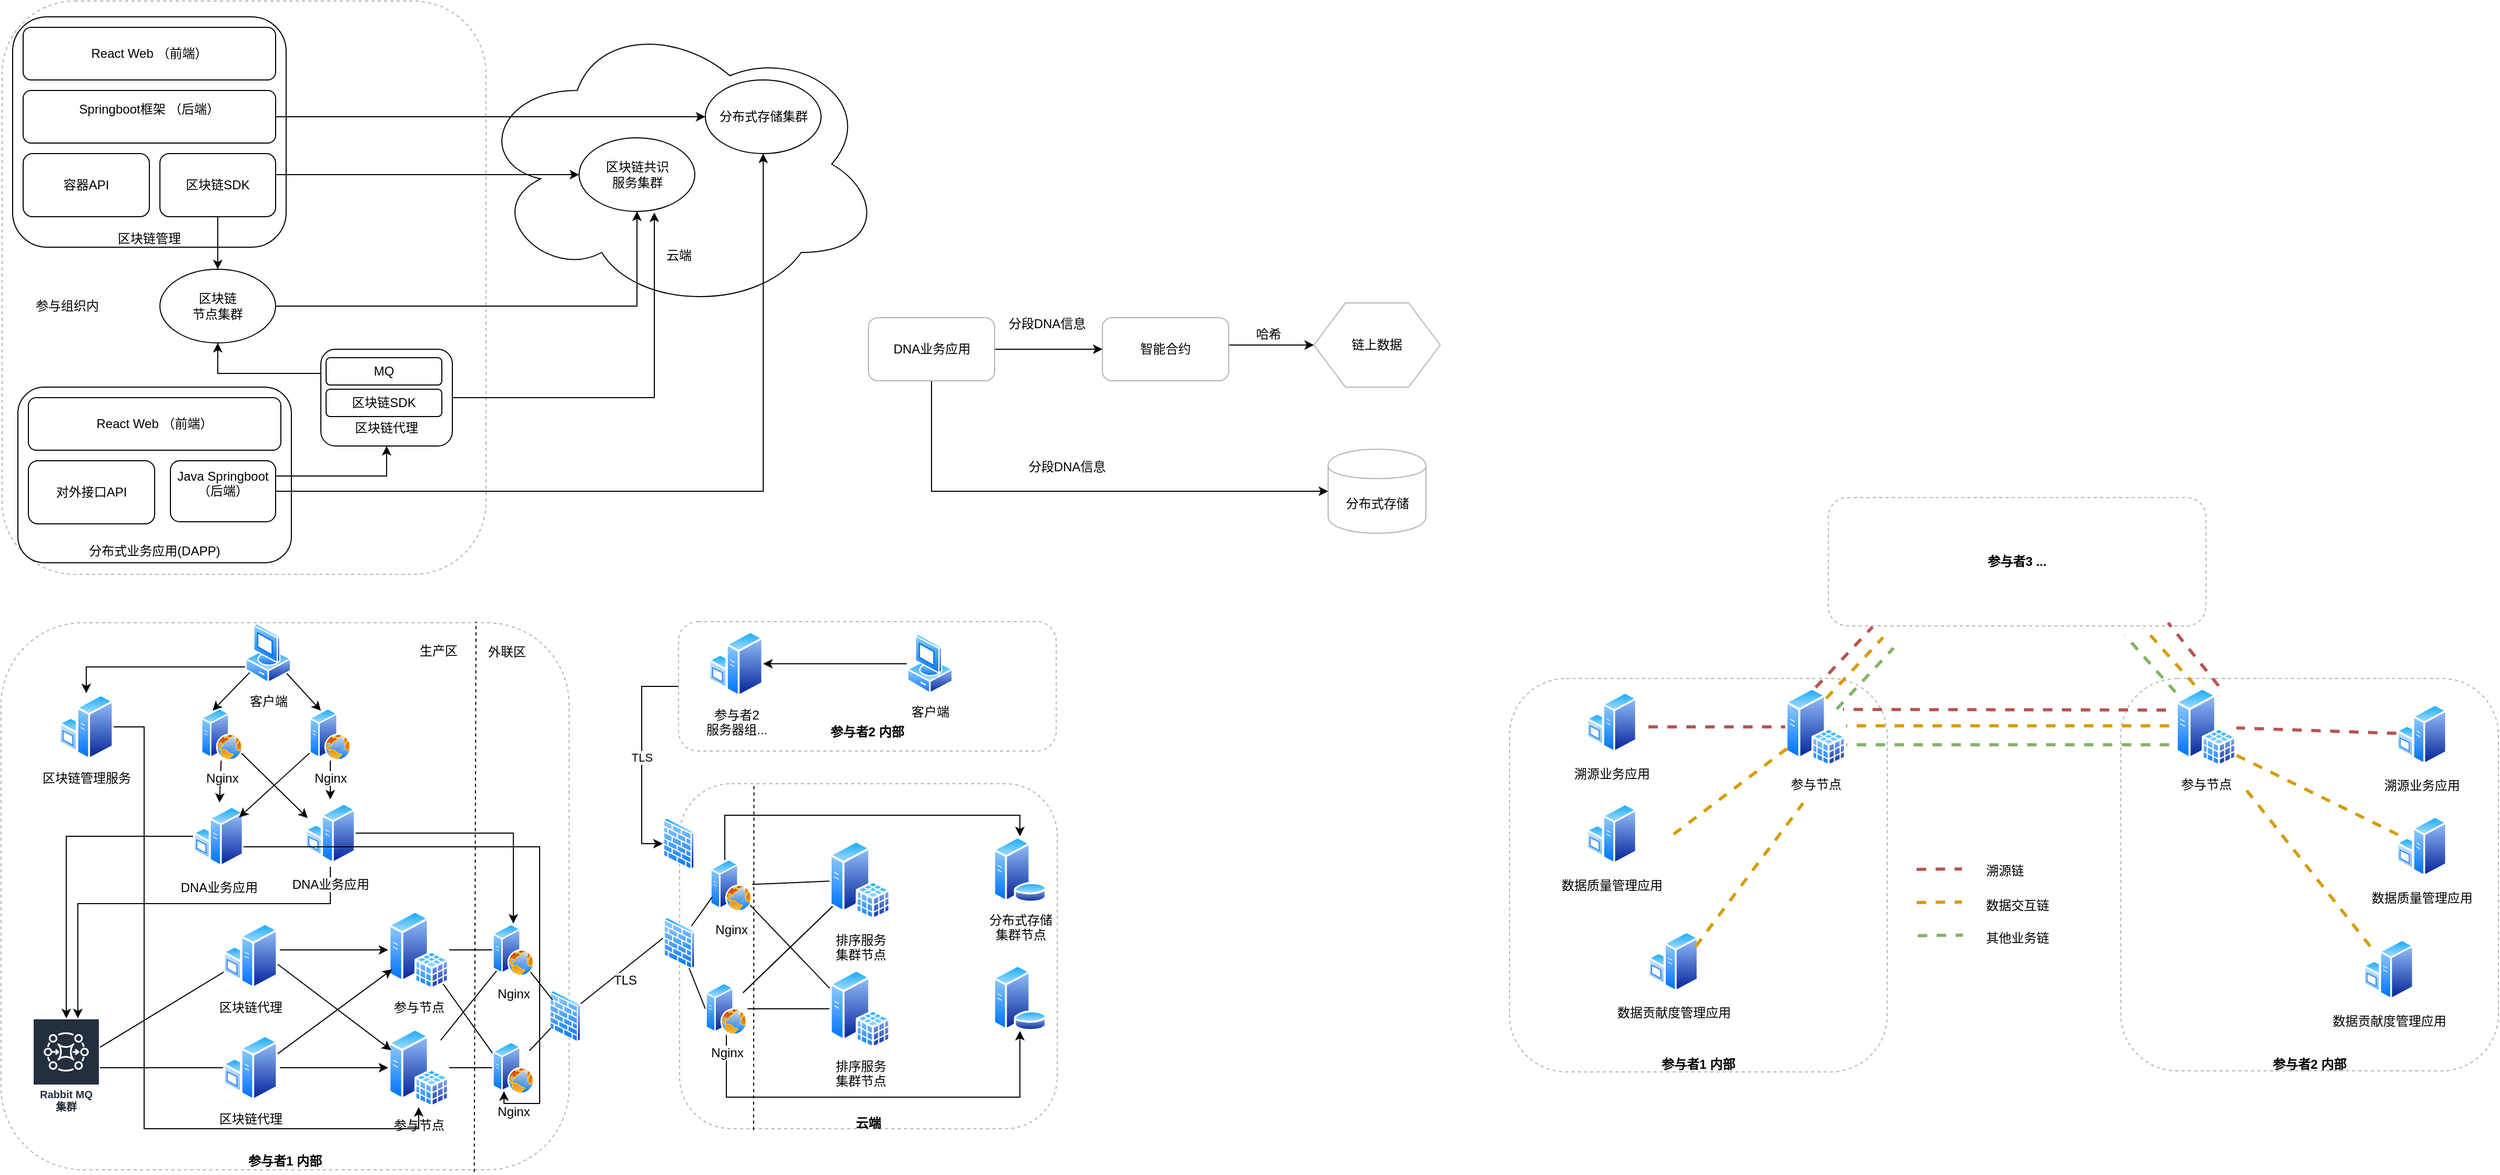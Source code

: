<mxfile version="11.0.4" type="github"><diagram id="Sfp34e5t_xCbPe_YHOon" name="第 1 页"><mxGraphModel dx="1422" dy="927" grid="0" gridSize="10" guides="1" tooltips="1" connect="1" arrows="1" fold="1" page="1" pageScale="1" pageWidth="2527" pageHeight="1169" math="0" shadow="0"><root><mxCell id="0"/><mxCell id="1" parent="0"/><mxCell id="d8icY8f7NS58r-ldGuwi-3" value="&lt;br&gt;&lt;br&gt;&lt;br&gt;&lt;br&gt;&lt;br&gt;&lt;br&gt;&lt;br&gt;&lt;br&gt;&lt;br&gt;&lt;br&gt;&lt;br&gt;&lt;br&gt;&lt;br&gt;&lt;br&gt;&lt;br&gt;&lt;br&gt;&lt;br&gt;&lt;br&gt;&lt;br&gt;&lt;br&gt;&lt;br&gt;&lt;br&gt;&lt;br&gt;&lt;br&gt;&lt;br&gt;参与者1 内部" style="rounded=1;whiteSpace=wrap;html=1;dashed=1;strokeColor=#B3B3B3;fontStyle=1" vertex="1" parent="1"><mxGeometry x="1523" y="683" width="359" height="374" as="geometry"/></mxCell><mxCell id="uNBKC4ovEoWGROtP6K76-49" value="&lt;br&gt;&lt;br&gt;&lt;br&gt;&lt;br&gt;&lt;br&gt;&lt;br&gt;&lt;br&gt;&lt;br&gt;&lt;br&gt;&lt;br&gt;&lt;br&gt;&lt;br&gt;&lt;br&gt;&lt;br&gt;&lt;br&gt;&lt;br&gt;&lt;br&gt;&lt;br&gt;&lt;br&gt;&lt;br&gt;&lt;br&gt;&lt;br&gt;云端&lt;br&gt;" style="rounded=1;whiteSpace=wrap;html=1;strokeColor=#B3B3B3;dashed=1;fontStyle=1" parent="1" vertex="1"><mxGeometry x="734" y="783" width="359" height="328" as="geometry"/></mxCell><mxCell id="uNBKC4ovEoWGROtP6K76-33" value="&lt;br&gt;&lt;br&gt;&lt;br&gt;&lt;br&gt;&lt;br&gt;&lt;br&gt;&lt;br&gt;&lt;br&gt;&lt;br&gt;&lt;br&gt;&lt;br&gt;&lt;br&gt;&lt;br&gt;&lt;br&gt;&lt;br&gt;&lt;br&gt;&lt;br&gt;&lt;br&gt;&lt;br&gt;&lt;br&gt;&lt;br&gt;&lt;br&gt;&lt;br&gt;&lt;br&gt;&lt;br&gt;&lt;br&gt;&lt;br&gt;&lt;br&gt;&lt;br&gt;&lt;br&gt;&lt;br&gt;&lt;br&gt;&lt;br&gt;&lt;br&gt;&lt;br&gt;参与者1 内部" style="rounded=1;whiteSpace=wrap;html=1;strokeColor=#B3B3B3;dashed=1;fontStyle=1" parent="1" vertex="1"><mxGeometry x="89" y="630" width="540" height="520" as="geometry"/></mxCell><mxCell id="uNBKC4ovEoWGROtP6K76-14" value="" style="rounded=1;whiteSpace=wrap;html=1;strokeColor=#B3B3B3;dashed=1;" parent="1" vertex="1"><mxGeometry x="90" y="39" width="460" height="545" as="geometry"/></mxCell><mxCell id="uNBKC4ovEoWGROtP6K76-2" value="&lt;br&gt;&lt;br&gt;&lt;br&gt;&lt;br&gt;&lt;br&gt;&lt;br&gt;&lt;br&gt;&lt;br&gt;&lt;br&gt;&lt;br&gt;&lt;br&gt;&lt;br&gt;&lt;br&gt;&lt;br&gt;区块链管理&lt;br&gt;" style="rounded=1;whiteSpace=wrap;html=1;" parent="1" vertex="1"><mxGeometry x="100" y="54" width="260" height="219" as="geometry"/></mxCell><mxCell id="uNBKC4ovEoWGROtP6K76-1" value="Springboot框架 （后端）&lt;br&gt;&lt;br&gt;" style="rounded=1;whiteSpace=wrap;html=1;" parent="1" vertex="1"><mxGeometry x="110" y="124" width="240" height="50" as="geometry"/></mxCell><mxCell id="uNBKC4ovEoWGROtP6K76-3" value="React Web （前端）" style="rounded=1;whiteSpace=wrap;html=1;" parent="1" vertex="1"><mxGeometry x="110" y="64" width="240" height="50" as="geometry"/></mxCell><mxCell id="uNBKC4ovEoWGROtP6K76-4" value="容器API" style="rounded=1;whiteSpace=wrap;html=1;" parent="1" vertex="1"><mxGeometry x="110" y="184" width="120" height="60" as="geometry"/></mxCell><mxCell id="uNBKC4ovEoWGROtP6K76-9" style="edgeStyle=orthogonalEdgeStyle;rounded=0;orthogonalLoop=1;jettySize=auto;html=1;exitX=0.5;exitY=1;exitDx=0;exitDy=0;entryX=0.5;entryY=0;entryDx=0;entryDy=0;" parent="1" source="uNBKC4ovEoWGROtP6K76-5" target="uNBKC4ovEoWGROtP6K76-7" edge="1"><mxGeometry relative="1" as="geometry"/></mxCell><mxCell id="uNBKC4ovEoWGROtP6K76-5" value="区块链SDK" style="rounded=1;whiteSpace=wrap;html=1;" parent="1" vertex="1"><mxGeometry x="240" y="184" width="110" height="60" as="geometry"/></mxCell><mxCell id="uNBKC4ovEoWGROtP6K76-6" value="&lt;br&gt;&lt;br&gt;&lt;br&gt;&lt;br&gt;&lt;br&gt;&lt;br&gt;&lt;br&gt;&lt;br&gt;&lt;br&gt;&lt;br&gt;&lt;br&gt;&lt;br&gt;云端&lt;br&gt;" style="ellipse;shape=cloud;whiteSpace=wrap;html=1;" parent="1" vertex="1"><mxGeometry x="540" y="54" width="387" height="280" as="geometry"/></mxCell><mxCell id="uNBKC4ovEoWGROtP6K76-10" style="edgeStyle=orthogonalEdgeStyle;rounded=0;orthogonalLoop=1;jettySize=auto;html=1;" parent="1" source="uNBKC4ovEoWGROtP6K76-7" target="uNBKC4ovEoWGROtP6K76-8" edge="1"><mxGeometry relative="1" as="geometry"/></mxCell><mxCell id="uNBKC4ovEoWGROtP6K76-7" value="区块链&lt;br&gt;节点集群" style="ellipse;whiteSpace=wrap;html=1;" parent="1" vertex="1"><mxGeometry x="240" y="294" width="110" height="70" as="geometry"/></mxCell><mxCell id="uNBKC4ovEoWGROtP6K76-8" value="区块链共识&lt;br&gt;服务集群&lt;br&gt;" style="ellipse;whiteSpace=wrap;html=1;" parent="1" vertex="1"><mxGeometry x="638.5" y="169" width="110" height="70" as="geometry"/></mxCell><mxCell id="uNBKC4ovEoWGROtP6K76-11" style="edgeStyle=orthogonalEdgeStyle;rounded=0;orthogonalLoop=1;jettySize=auto;html=1;exitX=1;exitY=0.5;exitDx=0;exitDy=0;entryX=0;entryY=0.5;entryDx=0;entryDy=0;" parent="1" source="uNBKC4ovEoWGROtP6K76-5" target="uNBKC4ovEoWGROtP6K76-8" edge="1"><mxGeometry relative="1" as="geometry"><Array as="points"><mxPoint x="350" y="204"/></Array></mxGeometry></mxCell><mxCell id="uNBKC4ovEoWGROtP6K76-12" value="分布式存储集群&lt;br&gt;" style="ellipse;whiteSpace=wrap;html=1;" parent="1" vertex="1"><mxGeometry x="758.5" y="114" width="110" height="70" as="geometry"/></mxCell><mxCell id="uNBKC4ovEoWGROtP6K76-13" style="edgeStyle=orthogonalEdgeStyle;rounded=0;orthogonalLoop=1;jettySize=auto;html=1;exitX=1;exitY=0.5;exitDx=0;exitDy=0;" parent="1" source="uNBKC4ovEoWGROtP6K76-1" target="uNBKC4ovEoWGROtP6K76-12" edge="1"><mxGeometry relative="1" as="geometry"><Array as="points"><mxPoint x="590" y="149"/><mxPoint x="590" y="149"/></Array></mxGeometry></mxCell><mxCell id="uNBKC4ovEoWGROtP6K76-15" value="参与组织内" style="text;html=1;resizable=0;points=[];autosize=1;align=left;verticalAlign=top;spacingTop=-4;" parent="1" vertex="1"><mxGeometry x="120" y="319" width="80" height="20" as="geometry"/></mxCell><mxCell id="uNBKC4ovEoWGROtP6K76-16" value="&lt;br&gt;&lt;br&gt;&lt;br&gt;&lt;br&gt;&lt;br&gt;&lt;br&gt;&lt;br&gt;&lt;br&gt;&lt;br&gt;&lt;br&gt;分布式业务应用(DAPP)&lt;br&gt;" style="rounded=1;whiteSpace=wrap;html=1;" parent="1" vertex="1"><mxGeometry x="105" y="406" width="260" height="167" as="geometry"/></mxCell><mxCell id="uNBKC4ovEoWGROtP6K76-21" style="edgeStyle=orthogonalEdgeStyle;rounded=0;orthogonalLoop=1;jettySize=auto;html=1;exitX=1;exitY=0.5;exitDx=0;exitDy=0;" parent="1" source="uNBKC4ovEoWGROtP6K76-17" target="uNBKC4ovEoWGROtP6K76-12" edge="1"><mxGeometry relative="1" as="geometry"/></mxCell><mxCell id="uNBKC4ovEoWGROtP6K76-25" style="edgeStyle=orthogonalEdgeStyle;rounded=0;orthogonalLoop=1;jettySize=auto;html=1;exitX=1;exitY=0.25;exitDx=0;exitDy=0;entryX=0.5;entryY=1;entryDx=0;entryDy=0;" parent="1" source="uNBKC4ovEoWGROtP6K76-17" target="uNBKC4ovEoWGROtP6K76-24" edge="1"><mxGeometry relative="1" as="geometry"/></mxCell><mxCell id="uNBKC4ovEoWGROtP6K76-17" value="Java Springboot （后端）&lt;br&gt;&lt;br&gt;" style="rounded=1;whiteSpace=wrap;html=1;" parent="1" vertex="1"><mxGeometry x="250" y="476" width="100" height="58" as="geometry"/></mxCell><mxCell id="uNBKC4ovEoWGROtP6K76-18" value="React Web （前端）" style="rounded=1;whiteSpace=wrap;html=1;" parent="1" vertex="1"><mxGeometry x="115" y="416" width="240" height="50" as="geometry"/></mxCell><mxCell id="uNBKC4ovEoWGROtP6K76-19" value="对外接口API" style="rounded=1;whiteSpace=wrap;html=1;" parent="1" vertex="1"><mxGeometry x="115" y="476" width="120" height="60" as="geometry"/></mxCell><mxCell id="uNBKC4ovEoWGROtP6K76-26" style="edgeStyle=orthogonalEdgeStyle;rounded=0;orthogonalLoop=1;jettySize=auto;html=1;exitX=0;exitY=0.25;exitDx=0;exitDy=0;entryX=0.5;entryY=1;entryDx=0;entryDy=0;" parent="1" source="uNBKC4ovEoWGROtP6K76-24" target="uNBKC4ovEoWGROtP6K76-7" edge="1"><mxGeometry relative="1" as="geometry"/></mxCell><mxCell id="uNBKC4ovEoWGROtP6K76-27" style="edgeStyle=orthogonalEdgeStyle;rounded=0;orthogonalLoop=1;jettySize=auto;html=1;exitX=1;exitY=0.5;exitDx=0;exitDy=0;entryX=0.65;entryY=1.014;entryDx=0;entryDy=0;entryPerimeter=0;" parent="1" source="uNBKC4ovEoWGROtP6K76-24" target="uNBKC4ovEoWGROtP6K76-8" edge="1"><mxGeometry relative="1" as="geometry"/></mxCell><mxCell id="uNBKC4ovEoWGROtP6K76-24" value="&lt;br&gt;&lt;br&gt;&lt;br&gt;&lt;br&gt;区块链代理&lt;br&gt;" style="rounded=1;whiteSpace=wrap;html=1;" parent="1" vertex="1"><mxGeometry x="393" y="370" width="125" height="92" as="geometry"/></mxCell><mxCell id="uNBKC4ovEoWGROtP6K76-20" value="区块链SDK" style="rounded=1;whiteSpace=wrap;html=1;" parent="1" vertex="1"><mxGeometry x="398" y="408" width="110" height="26" as="geometry"/></mxCell><mxCell id="uNBKC4ovEoWGROtP6K76-23" value="MQ" style="rounded=1;whiteSpace=wrap;html=1;" parent="1" vertex="1"><mxGeometry x="398" y="378" width="110" height="26" as="geometry"/></mxCell><mxCell id="uNBKC4ovEoWGROtP6K76-82" style="edgeStyle=none;rounded=0;orthogonalLoop=1;jettySize=auto;html=1;entryX=0;entryY=0.5;entryDx=0;entryDy=0;endArrow=none;endFill=0;" parent="1" source="uNBKC4ovEoWGROtP6K76-28" target="uNBKC4ovEoWGROtP6K76-77" edge="1"><mxGeometry relative="1" as="geometry"/></mxCell><mxCell id="uNBKC4ovEoWGROtP6K76-84" style="edgeStyle=none;rounded=0;orthogonalLoop=1;jettySize=auto;html=1;endArrow=none;endFill=0;" parent="1" source="uNBKC4ovEoWGROtP6K76-28" target="uNBKC4ovEoWGROtP6K76-76" edge="1"><mxGeometry relative="1" as="geometry"/></mxCell><mxCell id="uNBKC4ovEoWGROtP6K76-28" value="参与节点" style="aspect=fixed;perimeter=ellipsePerimeter;html=1;align=center;shadow=0;dashed=0;spacingTop=3;image;image=img/lib/active_directory/sql_server.svg;strokeColor=#B3B3B3;" parent="1" vertex="1"><mxGeometry x="457" y="1015.5" width="58" height="75" as="geometry"/></mxCell><mxCell id="uNBKC4ovEoWGROtP6K76-34" style="edgeStyle=orthogonalEdgeStyle;rounded=0;orthogonalLoop=1;jettySize=auto;html=1;" parent="1" source="uNBKC4ovEoWGROtP6K76-29" target="uNBKC4ovEoWGROtP6K76-32" edge="1"><mxGeometry relative="1" as="geometry"><Array as="points"><mxPoint x="402" y="897"/><mxPoint x="162" y="897"/></Array></mxGeometry></mxCell><mxCell id="uNBKC4ovEoWGROtP6K76-95" style="edgeStyle=orthogonalEdgeStyle;rounded=0;orthogonalLoop=1;jettySize=auto;html=1;endArrow=classic;endFill=1;" parent="1" source="uNBKC4ovEoWGROtP6K76-29" target="uNBKC4ovEoWGROtP6K76-76" edge="1"><mxGeometry relative="1" as="geometry"/></mxCell><mxCell id="uNBKC4ovEoWGROtP6K76-29" value="DNA业务应用" style="aspect=fixed;perimeter=ellipsePerimeter;html=1;align=center;shadow=0;dashed=0;spacingTop=3;image;image=img/lib/active_directory/windows_server.svg;strokeColor=#B3B3B3;" parent="1" vertex="1"><mxGeometry x="378" y="798" width="48" height="64" as="geometry"/></mxCell><mxCell id="uNBKC4ovEoWGROtP6K76-30" value="分布式存储&lt;br&gt;集群节点" style="aspect=fixed;perimeter=ellipsePerimeter;html=1;align=center;shadow=0;dashed=0;spacingTop=3;image;image=img/lib/active_directory/database_server.svg;strokeColor=#B3B3B3;" parent="1" vertex="1"><mxGeometry x="1031.5" y="833" width="52" height="63" as="geometry"/></mxCell><mxCell id="uNBKC4ovEoWGROtP6K76-45" style="edgeStyle=none;rounded=0;orthogonalLoop=1;jettySize=auto;html=1;entryX=0;entryY=0.25;entryDx=0;entryDy=0;" parent="1" target="uNBKC4ovEoWGROtP6K76-28" edge="1"><mxGeometry relative="1" as="geometry"><mxPoint x="351.078" y="954.012" as="sourcePoint"/></mxGeometry></mxCell><mxCell id="uNBKC4ovEoWGROtP6K76-46" style="edgeStyle=none;rounded=0;orthogonalLoop=1;jettySize=auto;html=1;" parent="1" target="uNBKC4ovEoWGROtP6K76-36" edge="1"><mxGeometry relative="1" as="geometry"><mxPoint x="354" y="941" as="sourcePoint"/></mxGeometry></mxCell><mxCell id="uNBKC4ovEoWGROtP6K76-66" style="rounded=0;orthogonalLoop=1;jettySize=auto;html=1;entryX=0;entryY=0.75;entryDx=0;entryDy=0;endArrow=none;endFill=0;" parent="1" source="uNBKC4ovEoWGROtP6K76-32" target="uNBKC4ovEoWGROtP6K76-35" edge="1"><mxGeometry relative="1" as="geometry"/></mxCell><mxCell id="uNBKC4ovEoWGROtP6K76-32" value="Rabbit MQ&lt;br&gt;集群&lt;br&gt;" style="outlineConnect=0;fontColor=#232F3E;gradientColor=none;strokeColor=#ffffff;fillColor=#232F3E;dashed=0;verticalLabelPosition=middle;verticalAlign=bottom;align=center;html=1;whiteSpace=wrap;fontSize=10;fontStyle=1;spacing=3;shape=mxgraph.aws4.productIcon;prIcon=mxgraph.aws4.mq;" parent="1" vertex="1"><mxGeometry x="119" y="1006" width="64" height="94" as="geometry"/></mxCell><mxCell id="uNBKC4ovEoWGROtP6K76-35" value="区块链代理" style="aspect=fixed;perimeter=ellipsePerimeter;html=1;align=center;shadow=0;dashed=0;spacingTop=3;image;image=img/lib/active_directory/windows_server.svg;strokeColor=#B3B3B3;" parent="1" vertex="1"><mxGeometry x="300" y="914.5" width="52" height="64" as="geometry"/></mxCell><mxCell id="uNBKC4ovEoWGROtP6K76-83" style="edgeStyle=none;rounded=0;orthogonalLoop=1;jettySize=auto;html=1;endArrow=none;endFill=0;entryX=0;entryY=0.25;entryDx=0;entryDy=0;" parent="1" source="uNBKC4ovEoWGROtP6K76-36" target="uNBKC4ovEoWGROtP6K76-77" edge="1"><mxGeometry relative="1" as="geometry"><mxPoint x="560" y="995" as="targetPoint"/></mxGeometry></mxCell><mxCell id="uNBKC4ovEoWGROtP6K76-36" value="参与节点" style="aspect=fixed;perimeter=ellipsePerimeter;html=1;align=center;shadow=0;dashed=0;spacingTop=3;image;image=img/lib/active_directory/sql_server.svg;strokeColor=#B3B3B3;" parent="1" vertex="1"><mxGeometry x="457" y="903.5" width="58" height="75" as="geometry"/></mxCell><mxCell id="uNBKC4ovEoWGROtP6K76-47" style="edgeStyle=none;rounded=0;orthogonalLoop=1;jettySize=auto;html=1;" parent="1" target="uNBKC4ovEoWGROtP6K76-36" edge="1"><mxGeometry relative="1" as="geometry"><mxPoint x="351.222" y="1040.289" as="sourcePoint"/></mxGeometry></mxCell><mxCell id="uNBKC4ovEoWGROtP6K76-48" style="edgeStyle=none;rounded=0;orthogonalLoop=1;jettySize=auto;html=1;" parent="1" target="uNBKC4ovEoWGROtP6K76-28" edge="1"><mxGeometry relative="1" as="geometry"><mxPoint x="354" y="1053" as="sourcePoint"/></mxGeometry></mxCell><mxCell id="uNBKC4ovEoWGROtP6K76-52" style="edgeStyle=orthogonalEdgeStyle;rounded=0;orthogonalLoop=1;jettySize=auto;html=1;" parent="1" source="uNBKC4ovEoWGROtP6K76-50" target="uNBKC4ovEoWGROtP6K76-32" edge="1"><mxGeometry relative="1" as="geometry"><Array as="points"><mxPoint x="151" y="833"/></Array></mxGeometry></mxCell><mxCell id="uNBKC4ovEoWGROtP6K76-96" style="edgeStyle=orthogonalEdgeStyle;rounded=0;orthogonalLoop=1;jettySize=auto;html=1;endArrow=classic;endFill=1;entryX=0.25;entryY=1;entryDx=0;entryDy=0;" parent="1" source="uNBKC4ovEoWGROtP6K76-50" target="uNBKC4ovEoWGROtP6K76-77" edge="1"><mxGeometry relative="1" as="geometry"><Array as="points"><mxPoint x="601" y="843"/><mxPoint x="601" y="1087"/><mxPoint x="567" y="1087"/></Array></mxGeometry></mxCell><mxCell id="uNBKC4ovEoWGROtP6K76-50" value="DNA业务应用" style="aspect=fixed;perimeter=ellipsePerimeter;html=1;align=center;shadow=0;dashed=0;spacingTop=3;image;image=img/lib/active_directory/windows_server.svg;strokeColor=#B3B3B3;" parent="1" vertex="1"><mxGeometry x="271.5" y="801" width="48" height="64" as="geometry"/></mxCell><mxCell id="uNBKC4ovEoWGROtP6K76-56" style="edgeStyle=none;rounded=0;orthogonalLoop=1;jettySize=auto;html=1;entryX=0.25;entryY=0;entryDx=0;entryDy=0;" parent="1" source="uNBKC4ovEoWGROtP6K76-53" target="uNBKC4ovEoWGROtP6K76-54" edge="1"><mxGeometry relative="1" as="geometry"/></mxCell><mxCell id="uNBKC4ovEoWGROtP6K76-57" style="edgeStyle=none;rounded=0;orthogonalLoop=1;jettySize=auto;html=1;entryX=0.25;entryY=0;entryDx=0;entryDy=0;" parent="1" source="uNBKC4ovEoWGROtP6K76-53" target="uNBKC4ovEoWGROtP6K76-55" edge="1"><mxGeometry relative="1" as="geometry"/></mxCell><mxCell id="uNBKC4ovEoWGROtP6K76-110" style="edgeStyle=orthogonalEdgeStyle;rounded=0;orthogonalLoop=1;jettySize=auto;html=1;exitX=0;exitY=0.75;exitDx=0;exitDy=0;endArrow=classic;endFill=1;" parent="1" source="uNBKC4ovEoWGROtP6K76-53" target="uNBKC4ovEoWGROtP6K76-109" edge="1"><mxGeometry relative="1" as="geometry"/></mxCell><mxCell id="uNBKC4ovEoWGROtP6K76-53" value="客户端" style="aspect=fixed;perimeter=ellipsePerimeter;html=1;align=center;shadow=0;dashed=0;spacingTop=3;image;image=img/lib/active_directory/vista_client.svg;strokeColor=#B3B3B3;" parent="1" vertex="1"><mxGeometry x="321" y="630" width="44" height="58" as="geometry"/></mxCell><mxCell id="uNBKC4ovEoWGROtP6K76-58" style="edgeStyle=none;rounded=0;orthogonalLoop=1;jettySize=auto;html=1;entryX=0;entryY=0.25;entryDx=0;entryDy=0;" parent="1" source="uNBKC4ovEoWGROtP6K76-54" target="uNBKC4ovEoWGROtP6K76-29" edge="1"><mxGeometry relative="1" as="geometry"/></mxCell><mxCell id="uNBKC4ovEoWGROtP6K76-60" style="edgeStyle=none;rounded=0;orthogonalLoop=1;jettySize=auto;html=1;" parent="1" source="uNBKC4ovEoWGROtP6K76-54" target="uNBKC4ovEoWGROtP6K76-50" edge="1"><mxGeometry relative="1" as="geometry"/></mxCell><mxCell id="uNBKC4ovEoWGROtP6K76-54" value="Nginx" style="aspect=fixed;perimeter=ellipsePerimeter;html=1;align=center;shadow=0;dashed=0;spacingTop=3;image;image=img/lib/active_directory/web_server.svg;strokeColor=#B3B3B3;" parent="1" vertex="1"><mxGeometry x="279" y="711" width="40" height="50" as="geometry"/></mxCell><mxCell id="uNBKC4ovEoWGROtP6K76-59" style="edgeStyle=none;rounded=0;orthogonalLoop=1;jettySize=auto;html=1;" parent="1" source="uNBKC4ovEoWGROtP6K76-55" target="uNBKC4ovEoWGROtP6K76-50" edge="1"><mxGeometry relative="1" as="geometry"/></mxCell><mxCell id="uNBKC4ovEoWGROtP6K76-61" style="edgeStyle=none;rounded=0;orthogonalLoop=1;jettySize=auto;html=1;" parent="1" source="uNBKC4ovEoWGROtP6K76-55" target="uNBKC4ovEoWGROtP6K76-29" edge="1"><mxGeometry relative="1" as="geometry"/></mxCell><mxCell id="uNBKC4ovEoWGROtP6K76-55" value="Nginx" style="aspect=fixed;perimeter=ellipsePerimeter;html=1;align=center;shadow=0;dashed=0;spacingTop=3;image;image=img/lib/active_directory/web_server.svg;strokeColor=#B3B3B3;" parent="1" vertex="1"><mxGeometry x="382" y="711" width="40" height="50" as="geometry"/></mxCell><mxCell id="uNBKC4ovEoWGROtP6K76-65" style="edgeStyle=none;rounded=0;orthogonalLoop=1;jettySize=auto;html=1;endArrow=none;endFill=0;" parent="1" source="uNBKC4ovEoWGROtP6K76-62" target="uNBKC4ovEoWGROtP6K76-32" edge="1"><mxGeometry relative="1" as="geometry"/></mxCell><mxCell id="uNBKC4ovEoWGROtP6K76-62" value="区块链代理" style="aspect=fixed;perimeter=ellipsePerimeter;html=1;align=center;shadow=0;dashed=0;spacingTop=3;image;image=img/lib/active_directory/windows_server.svg;strokeColor=#B3B3B3;" parent="1" vertex="1"><mxGeometry x="300" y="1021" width="52" height="64" as="geometry"/></mxCell><mxCell id="uNBKC4ovEoWGROtP6K76-87" style="edgeStyle=none;rounded=0;orthogonalLoop=1;jettySize=auto;html=1;endArrow=none;endFill=0;" parent="1" source="uNBKC4ovEoWGROtP6K76-67" target="uNBKC4ovEoWGROtP6K76-85" edge="1"><mxGeometry relative="1" as="geometry"/></mxCell><mxCell id="uNBKC4ovEoWGROtP6K76-88" style="edgeStyle=none;rounded=0;orthogonalLoop=1;jettySize=auto;html=1;entryX=0;entryY=0.25;entryDx=0;entryDy=0;endArrow=none;endFill=0;" parent="1" source="uNBKC4ovEoWGROtP6K76-67" target="uNBKC4ovEoWGROtP6K76-86" edge="1"><mxGeometry relative="1" as="geometry"/></mxCell><mxCell id="uNBKC4ovEoWGROtP6K76-93" style="edgeStyle=orthogonalEdgeStyle;rounded=0;orthogonalLoop=1;jettySize=auto;html=1;entryX=0.5;entryY=0;entryDx=0;entryDy=0;endArrow=classic;endFill=1;" parent="1" source="uNBKC4ovEoWGROtP6K76-67" target="uNBKC4ovEoWGROtP6K76-30" edge="1"><mxGeometry relative="1" as="geometry"><Array as="points"><mxPoint x="777" y="813"/><mxPoint x="1058" y="813"/></Array></mxGeometry></mxCell><mxCell id="uNBKC4ovEoWGROtP6K76-67" value="Nginx" style="aspect=fixed;perimeter=ellipsePerimeter;html=1;align=center;shadow=0;dashed=0;spacingTop=3;image;image=img/lib/active_directory/web_server.svg;strokeColor=#B3B3B3;" parent="1" vertex="1"><mxGeometry x="763" y="854.5" width="40" height="50" as="geometry"/></mxCell><mxCell id="uNBKC4ovEoWGROtP6K76-89" style="edgeStyle=none;rounded=0;orthogonalLoop=1;jettySize=auto;html=1;endArrow=none;endFill=0;" parent="1" source="uNBKC4ovEoWGROtP6K76-68" target="uNBKC4ovEoWGROtP6K76-85" edge="1"><mxGeometry relative="1" as="geometry"/></mxCell><mxCell id="uNBKC4ovEoWGROtP6K76-90" style="edgeStyle=none;rounded=0;orthogonalLoop=1;jettySize=auto;html=1;endArrow=none;endFill=0;" parent="1" source="uNBKC4ovEoWGROtP6K76-68" target="uNBKC4ovEoWGROtP6K76-85" edge="1"><mxGeometry relative="1" as="geometry"/></mxCell><mxCell id="uNBKC4ovEoWGROtP6K76-91" style="edgeStyle=none;rounded=0;orthogonalLoop=1;jettySize=auto;html=1;endArrow=none;endFill=0;" parent="1" source="uNBKC4ovEoWGROtP6K76-68" target="uNBKC4ovEoWGROtP6K76-86" edge="1"><mxGeometry relative="1" as="geometry"/></mxCell><mxCell id="uNBKC4ovEoWGROtP6K76-94" style="edgeStyle=orthogonalEdgeStyle;rounded=0;orthogonalLoop=1;jettySize=auto;html=1;entryX=0.5;entryY=1;entryDx=0;entryDy=0;endArrow=classic;endFill=1;exitX=0.5;exitY=1;exitDx=0;exitDy=0;" parent="1" source="uNBKC4ovEoWGROtP6K76-68" target="uNBKC4ovEoWGROtP6K76-92" edge="1"><mxGeometry relative="1" as="geometry"><Array as="points"><mxPoint x="779" y="1081"/><mxPoint x="1058" y="1081"/></Array></mxGeometry></mxCell><mxCell id="uNBKC4ovEoWGROtP6K76-68" value="Nginx" style="aspect=fixed;perimeter=ellipsePerimeter;html=1;align=center;shadow=0;dashed=0;spacingTop=3;image;image=img/lib/active_directory/web_server.svg;strokeColor=#B3B3B3;" parent="1" vertex="1"><mxGeometry x="758.5" y="972" width="40" height="50" as="geometry"/></mxCell><mxCell id="uNBKC4ovEoWGROtP6K76-69" value="" style="endArrow=none;dashed=1;html=1;entryX=0.197;entryY=0.007;entryDx=0;entryDy=0;entryPerimeter=0;exitX=0.196;exitY=1.004;exitDx=0;exitDy=0;exitPerimeter=0;" parent="1" source="uNBKC4ovEoWGROtP6K76-49" target="uNBKC4ovEoWGROtP6K76-49" edge="1"><mxGeometry width="50" height="50" relative="1" as="geometry"><mxPoint x="840" y="768" as="sourcePoint"/><mxPoint x="890" y="718" as="targetPoint"/></mxGeometry></mxCell><mxCell id="uNBKC4ovEoWGROtP6K76-73" style="edgeStyle=none;rounded=0;orthogonalLoop=1;jettySize=auto;html=1;endArrow=none;endFill=0;" parent="1" source="uNBKC4ovEoWGROtP6K76-71" edge="1"><mxGeometry relative="1" as="geometry"><mxPoint x="718" y="930" as="targetPoint"/></mxGeometry></mxCell><mxCell id="uNBKC4ovEoWGROtP6K76-78" value="TLS" style="text;html=1;resizable=0;points=[];align=center;verticalAlign=middle;labelBackgroundColor=#ffffff;" parent="uNBKC4ovEoWGROtP6K76-73" vertex="1" connectable="0"><mxGeometry x="0.252" y="-3" relative="1" as="geometry"><mxPoint x="-9" y="13.5" as="offset"/></mxGeometry></mxCell><mxCell id="uNBKC4ovEoWGROtP6K76-71" value="" style="aspect=fixed;perimeter=ellipsePerimeter;html=1;align=center;shadow=0;dashed=0;spacingTop=3;image;image=img/lib/active_directory/firewall.svg;strokeColor=#B3B3B3;" parent="1" vertex="1"><mxGeometry x="610" y="979" width="30.5" height="50" as="geometry"/></mxCell><mxCell id="uNBKC4ovEoWGROtP6K76-74" style="edgeStyle=none;rounded=0;orthogonalLoop=1;jettySize=auto;html=1;entryX=0;entryY=0.75;entryDx=0;entryDy=0;endArrow=none;endFill=0;" parent="1" source="uNBKC4ovEoWGROtP6K76-72" target="uNBKC4ovEoWGROtP6K76-67" edge="1"><mxGeometry relative="1" as="geometry"/></mxCell><mxCell id="uNBKC4ovEoWGROtP6K76-75" style="edgeStyle=none;rounded=0;orthogonalLoop=1;jettySize=auto;html=1;entryX=0;entryY=0.5;entryDx=0;entryDy=0;endArrow=none;endFill=0;" parent="1" source="uNBKC4ovEoWGROtP6K76-72" target="uNBKC4ovEoWGROtP6K76-68" edge="1"><mxGeometry relative="1" as="geometry"/></mxCell><mxCell id="uNBKC4ovEoWGROtP6K76-72" value="" style="aspect=fixed;perimeter=ellipsePerimeter;html=1;align=center;shadow=0;dashed=0;spacingTop=3;image;image=img/lib/active_directory/firewall.svg;strokeColor=#B3B3B3;" parent="1" vertex="1"><mxGeometry x="718.5" y="909.5" width="30.5" height="50" as="geometry"/></mxCell><mxCell id="uNBKC4ovEoWGROtP6K76-79" style="edgeStyle=none;rounded=0;orthogonalLoop=1;jettySize=auto;html=1;endArrow=none;endFill=0;" parent="1" source="uNBKC4ovEoWGROtP6K76-76" target="uNBKC4ovEoWGROtP6K76-71" edge="1"><mxGeometry relative="1" as="geometry"/></mxCell><mxCell id="uNBKC4ovEoWGROtP6K76-81" style="edgeStyle=none;rounded=0;orthogonalLoop=1;jettySize=auto;html=1;endArrow=none;endFill=0;" parent="1" source="uNBKC4ovEoWGROtP6K76-76" target="uNBKC4ovEoWGROtP6K76-36" edge="1"><mxGeometry relative="1" as="geometry"/></mxCell><mxCell id="uNBKC4ovEoWGROtP6K76-76" value="Nginx" style="aspect=fixed;perimeter=ellipsePerimeter;html=1;align=center;shadow=0;dashed=0;spacingTop=3;image;image=img/lib/active_directory/web_server.svg;strokeColor=#B3B3B3;" parent="1" vertex="1"><mxGeometry x="556" y="916" width="40" height="50" as="geometry"/></mxCell><mxCell id="uNBKC4ovEoWGROtP6K76-80" style="edgeStyle=none;rounded=0;orthogonalLoop=1;jettySize=auto;html=1;entryX=0;entryY=0.75;entryDx=0;entryDy=0;endArrow=none;endFill=0;" parent="1" source="uNBKC4ovEoWGROtP6K76-77" target="uNBKC4ovEoWGROtP6K76-71" edge="1"><mxGeometry relative="1" as="geometry"/></mxCell><mxCell id="uNBKC4ovEoWGROtP6K76-77" value="Nginx" style="aspect=fixed;perimeter=ellipsePerimeter;html=1;align=center;shadow=0;dashed=0;spacingTop=3;image;image=img/lib/active_directory/web_server.svg;strokeColor=#B3B3B3;" parent="1" vertex="1"><mxGeometry x="556" y="1028" width="40" height="50" as="geometry"/></mxCell><mxCell id="uNBKC4ovEoWGROtP6K76-85" value="排序服务&lt;br&gt;集群节点" style="aspect=fixed;perimeter=ellipsePerimeter;html=1;align=center;shadow=0;dashed=0;spacingTop=3;image;image=img/lib/active_directory/sql_server.svg;strokeColor=#B3B3B3;" parent="1" vertex="1"><mxGeometry x="876.5" y="834.5" width="58" height="80" as="geometry"/></mxCell><mxCell id="uNBKC4ovEoWGROtP6K76-86" value="排序服务&lt;br&gt;集群节点" style="aspect=fixed;perimeter=ellipsePerimeter;html=1;align=center;shadow=0;dashed=0;spacingTop=3;image;image=img/lib/active_directory/sql_server.svg;strokeColor=#B3B3B3;" parent="1" vertex="1"><mxGeometry x="876.5" y="959.5" width="58" height="75" as="geometry"/></mxCell><mxCell id="uNBKC4ovEoWGROtP6K76-92" value="" style="aspect=fixed;perimeter=ellipsePerimeter;html=1;align=center;shadow=0;dashed=0;spacingTop=3;image;image=img/lib/active_directory/database_server.svg;strokeColor=#B3B3B3;" parent="1" vertex="1"><mxGeometry x="1031.5" y="955" width="52" height="63" as="geometry"/></mxCell><mxCell id="uNBKC4ovEoWGROtP6K76-97" value="" style="aspect=fixed;perimeter=ellipsePerimeter;html=1;align=center;shadow=0;dashed=0;spacingTop=3;image;image=img/lib/active_directory/firewall.svg;strokeColor=#B3B3B3;" parent="1" vertex="1"><mxGeometry x="718" y="815" width="30.5" height="50" as="geometry"/></mxCell><mxCell id="uNBKC4ovEoWGROtP6K76-104" value="TLS" style="edgeStyle=orthogonalEdgeStyle;rounded=0;orthogonalLoop=1;jettySize=auto;html=1;entryX=0;entryY=0.5;entryDx=0;entryDy=0;endArrow=classic;endFill=1;exitX=0;exitY=0.5;exitDx=0;exitDy=0;" parent="1" source="uNBKC4ovEoWGROtP6K76-99" target="uNBKC4ovEoWGROtP6K76-97" edge="1"><mxGeometry relative="1" as="geometry"/></mxCell><mxCell id="uNBKC4ovEoWGROtP6K76-99" value="&lt;br&gt;&lt;br&gt;&lt;br&gt;&lt;br&gt;&lt;br&gt;&lt;br&gt;参与者2 内部" style="rounded=1;whiteSpace=wrap;html=1;dashed=1;strokeColor=#B3B3B3;fontStyle=1" parent="1" vertex="1"><mxGeometry x="733" y="629" width="359" height="123" as="geometry"/></mxCell><mxCell id="uNBKC4ovEoWGROtP6K76-102" value="" style="edgeStyle=orthogonalEdgeStyle;rounded=0;orthogonalLoop=1;jettySize=auto;html=1;endArrow=classic;endFill=1;entryX=1;entryY=0.5;entryDx=0;entryDy=0;" parent="1" source="uNBKC4ovEoWGROtP6K76-100" target="uNBKC4ovEoWGROtP6K76-103" edge="1"><mxGeometry relative="1" as="geometry"><mxPoint x="870" y="669" as="targetPoint"/></mxGeometry></mxCell><mxCell id="uNBKC4ovEoWGROtP6K76-100" value="客户端" style="aspect=fixed;perimeter=ellipsePerimeter;html=1;align=center;shadow=0;dashed=0;spacingTop=3;image;image=img/lib/active_directory/vista_client.svg;strokeColor=#B3B3B3;" parent="1" vertex="1"><mxGeometry x="950" y="640" width="44" height="58" as="geometry"/></mxCell><mxCell id="uNBKC4ovEoWGROtP6K76-103" value="参与者2&lt;br&gt;服务器组..." style="aspect=fixed;perimeter=ellipsePerimeter;html=1;align=center;shadow=0;dashed=0;spacingTop=3;image;image=img/lib/active_directory/windows_server.svg;strokeColor=#B3B3B3;" parent="1" vertex="1"><mxGeometry x="761.5" y="637" width="52" height="64" as="geometry"/></mxCell><mxCell id="uNBKC4ovEoWGROtP6K76-105" value="" style="endArrow=none;dashed=1;html=1;entryX=0.197;entryY=0.007;entryDx=0;entryDy=0;entryPerimeter=0;exitX=0.833;exitY=1.004;exitDx=0;exitDy=0;exitPerimeter=0;" parent="1" source="uNBKC4ovEoWGROtP6K76-33" edge="1"><mxGeometry width="50" height="50" relative="1" as="geometry"><mxPoint x="539.5" y="956" as="sourcePoint"/><mxPoint x="540.5" y="629" as="targetPoint"/></mxGeometry></mxCell><mxCell id="uNBKC4ovEoWGROtP6K76-106" value="生产区" style="text;html=1;resizable=0;points=[];autosize=1;align=left;verticalAlign=top;spacingTop=-4;" parent="1" vertex="1"><mxGeometry x="485" y="647" width="46" height="14" as="geometry"/></mxCell><mxCell id="uNBKC4ovEoWGROtP6K76-108" value="外联区" style="text;html=1;resizable=0;points=[];autosize=1;align=left;verticalAlign=top;spacingTop=-4;" parent="1" vertex="1"><mxGeometry x="550" y="648" width="46" height="14" as="geometry"/></mxCell><mxCell id="uNBKC4ovEoWGROtP6K76-111" style="edgeStyle=orthogonalEdgeStyle;rounded=0;orthogonalLoop=1;jettySize=auto;html=1;exitX=1;exitY=0.5;exitDx=0;exitDy=0;entryX=0.5;entryY=1;entryDx=0;entryDy=0;endArrow=classic;endFill=1;" parent="1" source="uNBKC4ovEoWGROtP6K76-109" target="uNBKC4ovEoWGROtP6K76-28" edge="1"><mxGeometry relative="1" as="geometry"><Array as="points"><mxPoint x="225" y="729"/><mxPoint x="225" y="1111"/><mxPoint x="486" y="1111"/></Array></mxGeometry></mxCell><mxCell id="uNBKC4ovEoWGROtP6K76-109" value="区块链管理服务" style="aspect=fixed;perimeter=ellipsePerimeter;html=1;align=center;shadow=0;dashed=0;spacingTop=3;image;image=img/lib/active_directory/windows_server.svg;strokeColor=#B3B3B3;" parent="1" vertex="1"><mxGeometry x="144" y="697" width="52" height="64" as="geometry"/></mxCell><mxCell id="uNBKC4ovEoWGROtP6K76-114" style="edgeStyle=orthogonalEdgeStyle;rounded=0;orthogonalLoop=1;jettySize=auto;html=1;exitX=1;exitY=0.75;exitDx=0;exitDy=0;endArrow=classic;endFill=1;" parent="1" source="uNBKC4ovEoWGROtP6K76-112" target="uNBKC4ovEoWGROtP6K76-113" edge="1"><mxGeometry relative="1" as="geometry"><Array as="points"><mxPoint x="1251" y="366"/></Array></mxGeometry></mxCell><mxCell id="uNBKC4ovEoWGROtP6K76-112" value="智能合约" style="rounded=1;whiteSpace=wrap;html=1;strokeColor=#B3B3B3;" parent="1" vertex="1"><mxGeometry x="1136" y="340" width="120" height="60" as="geometry"/></mxCell><mxCell id="uNBKC4ovEoWGROtP6K76-113" value="链上数据" style="shape=hexagon;perimeter=hexagonPerimeter2;whiteSpace=wrap;html=1;strokeColor=#B3B3B3;" parent="1" vertex="1"><mxGeometry x="1337" y="326" width="120" height="80" as="geometry"/></mxCell><mxCell id="uNBKC4ovEoWGROtP6K76-116" style="edgeStyle=orthogonalEdgeStyle;rounded=0;orthogonalLoop=1;jettySize=auto;html=1;entryX=0;entryY=0.5;entryDx=0;entryDy=0;endArrow=classic;endFill=1;" parent="1" source="uNBKC4ovEoWGROtP6K76-115" target="uNBKC4ovEoWGROtP6K76-112" edge="1"><mxGeometry relative="1" as="geometry"/></mxCell><mxCell id="uNBKC4ovEoWGROtP6K76-118" value="分段DNA信息" style="text;html=1;resizable=0;points=[];align=center;verticalAlign=middle;labelBackgroundColor=#ffffff;" parent="uNBKC4ovEoWGROtP6K76-116" vertex="1" connectable="0"><mxGeometry x="0.18" y="-5" relative="1" as="geometry"><mxPoint x="-11" y="-29" as="offset"/></mxGeometry></mxCell><mxCell id="uNBKC4ovEoWGROtP6K76-120" style="edgeStyle=orthogonalEdgeStyle;rounded=0;orthogonalLoop=1;jettySize=auto;html=1;entryX=0;entryY=0.5;entryDx=0;entryDy=0;endArrow=classic;endFill=1;exitX=0.5;exitY=1;exitDx=0;exitDy=0;" parent="1" source="uNBKC4ovEoWGROtP6K76-115" target="uNBKC4ovEoWGROtP6K76-119" edge="1"><mxGeometry relative="1" as="geometry"/></mxCell><mxCell id="uNBKC4ovEoWGROtP6K76-115" value="DNA业务应用" style="rounded=1;whiteSpace=wrap;html=1;strokeColor=#B3B3B3;" parent="1" vertex="1"><mxGeometry x="913.5" y="340" width="120" height="60" as="geometry"/></mxCell><mxCell id="uNBKC4ovEoWGROtP6K76-117" value="哈希" style="text;html=1;resizable=0;points=[];autosize=1;align=left;verticalAlign=top;spacingTop=-4;" parent="1" vertex="1"><mxGeometry x="1279.5" y="346" width="34" height="14" as="geometry"/></mxCell><mxCell id="uNBKC4ovEoWGROtP6K76-119" value="分布式存储" style="shape=cylinder;whiteSpace=wrap;html=1;boundedLbl=1;backgroundOutline=1;strokeColor=#B3B3B3;" parent="1" vertex="1"><mxGeometry x="1350.5" y="465" width="93" height="80" as="geometry"/></mxCell><mxCell id="uNBKC4ovEoWGROtP6K76-122" value="分段DNA信息" style="text;html=1;resizable=0;points=[];align=center;verticalAlign=middle;labelBackgroundColor=#ffffff;" parent="1" vertex="1" connectable="0"><mxGeometry x="1112.5" y="511" as="geometry"><mxPoint x="-11" y="-29" as="offset"/></mxGeometry></mxCell><mxCell id="d8icY8f7NS58r-ldGuwi-1" value="参与节点" style="aspect=fixed;perimeter=ellipsePerimeter;html=1;align=center;shadow=0;dashed=0;spacingTop=3;image;image=img/lib/active_directory/sql_server.svg;strokeColor=#B3B3B3;" vertex="1" parent="1"><mxGeometry x="1785" y="691.5" width="58" height="75" as="geometry"/></mxCell><mxCell id="d8icY8f7NS58r-ldGuwi-2" value="溯源业务应用" style="aspect=fixed;perimeter=ellipsePerimeter;html=1;align=center;shadow=0;dashed=0;spacingTop=3;image;image=img/lib/active_directory/windows_server.svg;strokeColor=#B3B3B3;" vertex="1" parent="1"><mxGeometry x="1596" y="692.5" width="48" height="64" as="geometry"/></mxCell><mxCell id="d8icY8f7NS58r-ldGuwi-4" value="数据质量管理应用" style="aspect=fixed;perimeter=ellipsePerimeter;html=1;align=center;shadow=0;dashed=0;spacingTop=3;image;image=img/lib/active_directory/windows_server.svg;strokeColor=#B3B3B3;" vertex="1" parent="1"><mxGeometry x="1596" y="798.5" width="48" height="64" as="geometry"/></mxCell><mxCell id="d8icY8f7NS58r-ldGuwi-5" value="数据贡献度管理应用" style="aspect=fixed;perimeter=ellipsePerimeter;html=1;align=center;shadow=0;dashed=0;spacingTop=3;image;image=img/lib/active_directory/windows_server.svg;strokeColor=#B3B3B3;" vertex="1" parent="1"><mxGeometry x="1654.5" y="920" width="48" height="64" as="geometry"/></mxCell><mxCell id="d8icY8f7NS58r-ldGuwi-6" value="&lt;br&gt;&lt;br&gt;&lt;br&gt;&lt;br&gt;&lt;br&gt;&lt;br&gt;&lt;br&gt;&lt;br&gt;&lt;br&gt;&lt;br&gt;&lt;br&gt;&lt;br&gt;&lt;br&gt;&lt;br&gt;&lt;br&gt;&lt;br&gt;&lt;br&gt;&lt;br&gt;&lt;br&gt;&lt;br&gt;&lt;br&gt;&lt;br&gt;&lt;br&gt;&lt;br&gt;&lt;br&gt;参与者2 内部" style="rounded=1;whiteSpace=wrap;html=1;dashed=1;strokeColor=#B3B3B3;fontStyle=1" vertex="1" parent="1"><mxGeometry x="2104" y="683" width="359" height="373" as="geometry"/></mxCell><mxCell id="d8icY8f7NS58r-ldGuwi-7" value="参与节点" style="aspect=fixed;perimeter=ellipsePerimeter;html=1;align=center;shadow=0;dashed=0;spacingTop=3;image;image=img/lib/active_directory/sql_server.svg;strokeColor=#B3B3B3;" vertex="1" parent="1"><mxGeometry x="2156" y="691.5" width="58" height="75" as="geometry"/></mxCell><mxCell id="d8icY8f7NS58r-ldGuwi-8" value="溯源业务应用" style="aspect=fixed;perimeter=ellipsePerimeter;html=1;align=center;shadow=0;dashed=0;spacingTop=3;image;image=img/lib/active_directory/windows_server.svg;strokeColor=#B3B3B3;" vertex="1" parent="1"><mxGeometry x="2366" y="704" width="48" height="64" as="geometry"/></mxCell><mxCell id="d8icY8f7NS58r-ldGuwi-9" value="数据质量管理应用" style="aspect=fixed;perimeter=ellipsePerimeter;html=1;align=center;shadow=0;dashed=0;spacingTop=3;image;image=img/lib/active_directory/windows_server.svg;strokeColor=#B3B3B3;" vertex="1" parent="1"><mxGeometry x="2366" y="810.5" width="48" height="64" as="geometry"/></mxCell><mxCell id="d8icY8f7NS58r-ldGuwi-10" value="数据贡献度管理应用" style="aspect=fixed;perimeter=ellipsePerimeter;html=1;align=center;shadow=0;dashed=0;spacingTop=3;image;image=img/lib/active_directory/windows_server.svg;strokeColor=#B3B3B3;" vertex="1" parent="1"><mxGeometry x="2334.5" y="927.5" width="48" height="64" as="geometry"/></mxCell><mxCell id="d8icY8f7NS58r-ldGuwi-11" value="参与者3 ..." style="rounded=1;whiteSpace=wrap;html=1;dashed=1;strokeColor=#B3B3B3;fontStyle=1" vertex="1" parent="1"><mxGeometry x="1826" y="511" width="359" height="122" as="geometry"/></mxCell><mxCell id="d8icY8f7NS58r-ldGuwi-15" value="" style="endArrow=none;dashed=1;html=1;strokeWidth=3;fillColor=#f8cecc;strokeColor=#b85450;exitX=0.5;exitY=0;exitDx=0;exitDy=0;" edge="1" parent="1" source="d8icY8f7NS58r-ldGuwi-1"><mxGeometry width="50" height="50" relative="1" as="geometry"><mxPoint x="1818" y="684" as="sourcePoint"/><mxPoint x="1868" y="634" as="targetPoint"/></mxGeometry></mxCell><mxCell id="d8icY8f7NS58r-ldGuwi-16" value="" style="endArrow=none;dashed=1;html=1;strokeWidth=3;fillColor=#ffe6cc;strokeColor=#d79b00;exitX=0.31;exitY=-0.033;exitDx=0;exitDy=0;exitPerimeter=0;" edge="1" parent="1" source="d8icY8f7NS58r-ldGuwi-7"><mxGeometry width="50" height="50" relative="1" as="geometry"><mxPoint x="1828" y="694" as="sourcePoint"/><mxPoint x="2126" y="635" as="targetPoint"/></mxGeometry></mxCell><mxCell id="d8icY8f7NS58r-ldGuwi-17" value="" style="endArrow=none;dashed=1;html=1;strokeWidth=3;fillColor=#f8cecc;strokeColor=#b85450;entryX=1;entryY=0.25;entryDx=0;entryDy=0;" edge="1" parent="1" target="d8icY8f7NS58r-ldGuwi-1"><mxGeometry width="50" height="50" relative="1" as="geometry"><mxPoint x="2147" y="713" as="sourcePoint"/><mxPoint x="2136" y="645" as="targetPoint"/></mxGeometry></mxCell><mxCell id="d8icY8f7NS58r-ldGuwi-18" value="" style="endArrow=none;dashed=1;html=1;strokeWidth=3;fillColor=#ffe6cc;strokeColor=#d79b00;entryX=1;entryY=0.25;entryDx=0;entryDy=0;" edge="1" parent="1"><mxGeometry width="50" height="50" relative="1" as="geometry"><mxPoint x="2150" y="728" as="sourcePoint"/><mxPoint x="1843" y="728" as="targetPoint"/></mxGeometry></mxCell><mxCell id="d8icY8f7NS58r-ldGuwi-19" value="" style="endArrow=none;dashed=1;html=1;strokeWidth=3;fillColor=#d5e8d4;strokeColor=#82b366;entryX=1;entryY=0.25;entryDx=0;entryDy=0;" edge="1" parent="1"><mxGeometry width="50" height="50" relative="1" as="geometry"><mxPoint x="2150" y="746" as="sourcePoint"/><mxPoint x="1843" y="746" as="targetPoint"/></mxGeometry></mxCell><mxCell id="d8icY8f7NS58r-ldGuwi-20" value="" style="endArrow=none;dashed=1;html=1;strokeWidth=3;fillColor=#ffe6cc;strokeColor=#d79b00;exitX=0.5;exitY=0;exitDx=0;exitDy=0;" edge="1" parent="1"><mxGeometry width="50" height="50" relative="1" as="geometry"><mxPoint x="1824" y="702" as="sourcePoint"/><mxPoint x="1878" y="644" as="targetPoint"/></mxGeometry></mxCell><mxCell id="d8icY8f7NS58r-ldGuwi-21" value="" style="endArrow=none;dashed=1;html=1;strokeWidth=3;fillColor=#d5e8d4;strokeColor=#82b366;exitX=0.5;exitY=0;exitDx=0;exitDy=0;" edge="1" parent="1"><mxGeometry width="50" height="50" relative="1" as="geometry"><mxPoint x="1834" y="712" as="sourcePoint"/><mxPoint x="1888" y="654" as="targetPoint"/></mxGeometry></mxCell><mxCell id="d8icY8f7NS58r-ldGuwi-22" value="" style="endArrow=none;dashed=1;html=1;strokeWidth=3;fillColor=#f8cecc;strokeColor=#b85450;" edge="1" parent="1"><mxGeometry width="50" height="50" relative="1" as="geometry"><mxPoint x="2197" y="690" as="sourcePoint"/><mxPoint x="2149" y="630" as="targetPoint"/></mxGeometry></mxCell><mxCell id="d8icY8f7NS58r-ldGuwi-23" value="" style="endArrow=none;dashed=1;html=1;strokeWidth=3;fillColor=#d5e8d4;strokeColor=#82b366;exitX=0.31;exitY=-0.033;exitDx=0;exitDy=0;exitPerimeter=0;" edge="1" parent="1"><mxGeometry width="50" height="50" relative="1" as="geometry"><mxPoint x="2156" y="696" as="sourcePoint"/><mxPoint x="2108" y="642" as="targetPoint"/></mxGeometry></mxCell><mxCell id="d8icY8f7NS58r-ldGuwi-24" value="" style="endArrow=none;dashed=1;html=1;strokeWidth=3;fillColor=#f8cecc;strokeColor=#b85450;entryX=0;entryY=0.5;entryDx=0;entryDy=0;" edge="1" parent="1" target="d8icY8f7NS58r-ldGuwi-1"><mxGeometry width="50" height="50" relative="1" as="geometry"><mxPoint x="1655" y="729" as="sourcePoint"/><mxPoint x="1708.5" y="682" as="targetPoint"/></mxGeometry></mxCell><mxCell id="d8icY8f7NS58r-ldGuwi-25" value="" style="endArrow=none;dashed=1;html=1;strokeWidth=3;fillColor=#ffe6cc;strokeColor=#d79b00;" edge="1" parent="1" target="d8icY8f7NS58r-ldGuwi-1"><mxGeometry width="50" height="50" relative="1" as="geometry"><mxPoint x="1679" y="831" as="sourcePoint"/><mxPoint x="1732.5" y="781.5" as="targetPoint"/></mxGeometry></mxCell><mxCell id="d8icY8f7NS58r-ldGuwi-26" value="" style="endArrow=none;dashed=1;html=1;strokeWidth=3;fillColor=#ffe6cc;strokeColor=#d79b00;exitX=1;exitY=0.25;exitDx=0;exitDy=0;" edge="1" parent="1" source="d8icY8f7NS58r-ldGuwi-5"><mxGeometry width="50" height="50" relative="1" as="geometry"><mxPoint x="1748" y="859.5" as="sourcePoint"/><mxPoint x="1802" y="801.5" as="targetPoint"/></mxGeometry></mxCell><mxCell id="d8icY8f7NS58r-ldGuwi-27" value="" style="endArrow=none;dashed=1;html=1;strokeWidth=3;fillColor=#f8cecc;strokeColor=#b85450;" edge="1" parent="1" source="d8icY8f7NS58r-ldGuwi-8" target="d8icY8f7NS58r-ldGuwi-7"><mxGeometry width="50" height="50" relative="1" as="geometry"><mxPoint x="2207" y="700" as="sourcePoint"/><mxPoint x="2159" y="640" as="targetPoint"/></mxGeometry></mxCell><mxCell id="d8icY8f7NS58r-ldGuwi-28" value="" style="endArrow=none;dashed=1;html=1;strokeWidth=3;fillColor=#ffe6cc;strokeColor=#d79b00;" edge="1" parent="1" source="d8icY8f7NS58r-ldGuwi-9"><mxGeometry width="50" height="50" relative="1" as="geometry"><mxPoint x="2262" y="810" as="sourcePoint"/><mxPoint x="2214" y="756" as="targetPoint"/></mxGeometry></mxCell><mxCell id="d8icY8f7NS58r-ldGuwi-30" value="" style="endArrow=none;dashed=1;html=1;strokeWidth=3;fillColor=#ffe6cc;strokeColor=#d79b00;" edge="1" parent="1" source="d8icY8f7NS58r-ldGuwi-10"><mxGeometry width="50" height="50" relative="1" as="geometry"><mxPoint x="2269" y="840" as="sourcePoint"/><mxPoint x="2221" y="786" as="targetPoint"/></mxGeometry></mxCell><mxCell id="d8icY8f7NS58r-ldGuwi-31" value="" style="endArrow=none;dashed=1;html=1;strokeWidth=3;fillColor=#f8cecc;strokeColor=#b85450;" edge="1" parent="1"><mxGeometry width="50" height="50" relative="1" as="geometry"><mxPoint x="1910" y="864.5" as="sourcePoint"/><mxPoint x="1953" y="864" as="targetPoint"/></mxGeometry></mxCell><mxCell id="d8icY8f7NS58r-ldGuwi-34" value="" style="endArrow=none;dashed=1;html=1;strokeWidth=3;fillColor=#ffe6cc;strokeColor=#d79b00;" edge="1" parent="1"><mxGeometry width="50" height="50" relative="1" as="geometry"><mxPoint x="1910" y="896" as="sourcePoint"/><mxPoint x="1953" y="895.5" as="targetPoint"/></mxGeometry></mxCell><mxCell id="d8icY8f7NS58r-ldGuwi-35" value="" style="endArrow=none;dashed=1;html=1;strokeWidth=3;fillColor=#d5e8d4;strokeColor=#82b366;" edge="1" parent="1"><mxGeometry width="50" height="50" relative="1" as="geometry"><mxPoint x="1911" y="927.5" as="sourcePoint"/><mxPoint x="1954" y="927" as="targetPoint"/></mxGeometry></mxCell><mxCell id="d8icY8f7NS58r-ldGuwi-36" value="溯源链" style="text;html=1;resizable=0;points=[];autosize=1;align=left;verticalAlign=top;spacingTop=-4;" vertex="1" parent="1"><mxGeometry x="1974" y="855.5" width="46" height="14" as="geometry"/></mxCell><mxCell id="d8icY8f7NS58r-ldGuwi-37" value="数据交互链" style="text;html=1;resizable=0;points=[];autosize=1;align=left;verticalAlign=top;spacingTop=-4;" vertex="1" parent="1"><mxGeometry x="1974" y="889" width="70" height="14" as="geometry"/></mxCell><mxCell id="d8icY8f7NS58r-ldGuwi-38" value="其他业务链" style="text;html=1;resizable=0;points=[];autosize=1;align=left;verticalAlign=top;spacingTop=-4;" vertex="1" parent="1"><mxGeometry x="1974" y="920" width="70" height="14" as="geometry"/></mxCell></root></mxGraphModel></diagram></mxfile>